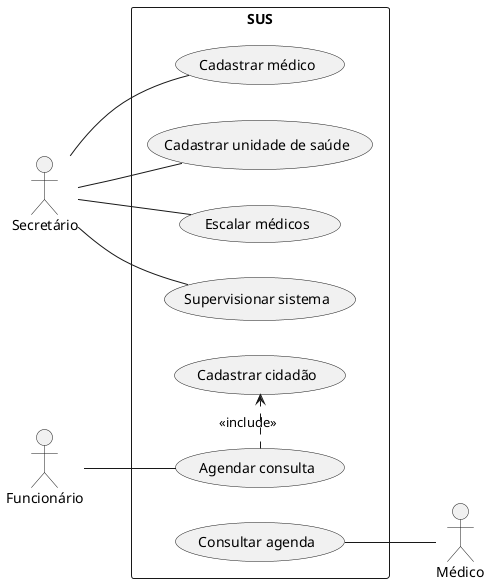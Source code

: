 @startuml

left to right direction

skinparam packageStyle rectangle

actor Secretário
actor Funcionário
actor Médico

rectangle SUS {
  Secretário -- (Cadastrar médico)
  Secretário -- (Cadastrar unidade de saúde)
  Secretário -- (Escalar médicos)
  Secretário -- (Supervisionar sistema)
  (Consultar agenda) -- Médico
  Funcionário -- (Agendar consulta)
  (Agendar consulta) .> (Cadastrar cidadão) : <<include>>
}

@enduml
